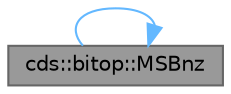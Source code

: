 digraph "cds::bitop::MSBnz"
{
 // LATEX_PDF_SIZE
  bgcolor="transparent";
  edge [fontname=Helvetica,fontsize=10,labelfontname=Helvetica,labelfontsize=10];
  node [fontname=Helvetica,fontsize=10,shape=box,height=0.2,width=0.4];
  rankdir="LR";
  Node1 [id="Node000001",label="cds::bitop::MSBnz",height=0.2,width=0.4,color="gray40", fillcolor="grey60", style="filled", fontcolor="black",tooltip="Get most significant bit (MSB) number (0..31/63)"];
  Node1 -> Node1 [id="edge1_Node000001_Node000001",color="steelblue1",style="solid",tooltip=" "];
}

